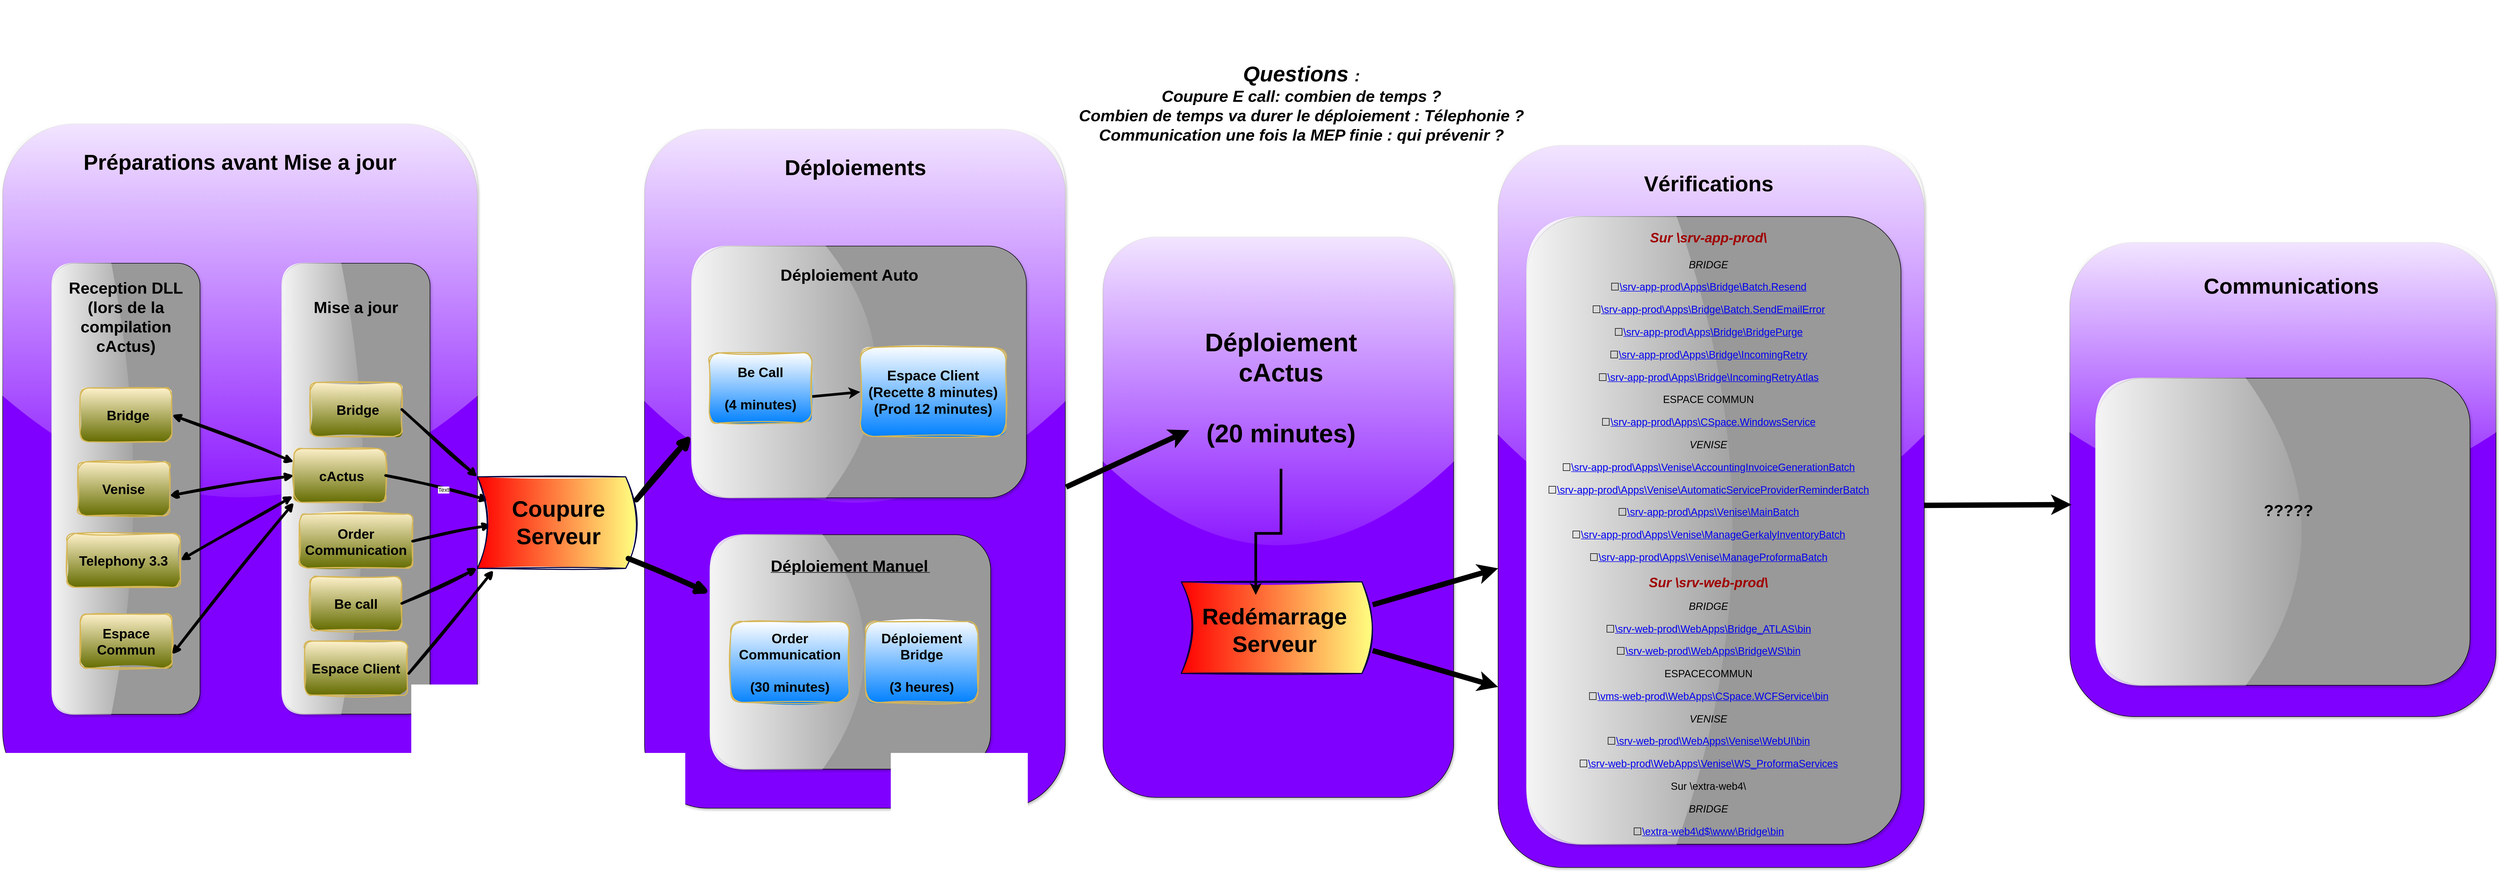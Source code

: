 <mxfile version="21.8.0" type="github">
  <diagram name="Page-1" id="7k1aj2y8sR3ZM2Jb246o">
    <mxGraphModel dx="4924" dy="3243" grid="1" gridSize="10" guides="1" tooltips="1" connect="1" arrows="1" fold="1" page="1" pageScale="1" pageWidth="827" pageHeight="1169" background="#ffffff" math="0" shadow="0">
      <root>
        <mxCell id="0" />
        <mxCell id="1" parent="0" />
        <mxCell id="D4PAs6iwr3IipX_CCxTV-12" value="" style="rounded=1;whiteSpace=wrap;html=1;glass=1;shadow=1;fillColor=#8000ff;fillStyle=auto;" vertex="1" parent="1">
          <mxGeometry x="1290" y="70" width="650" height="1040" as="geometry" />
        </mxCell>
        <mxCell id="R8f2JgNvHEQ_gIDhfDC0-46" value="" style="rounded=1;whiteSpace=wrap;html=1;glass=1;shadow=1;fillColor=#8000ff;fillStyle=auto;" parent="1" vertex="1">
          <mxGeometry x="3082.5" y="80" width="790" height="880" as="geometry" />
        </mxCell>
        <mxCell id="R8f2JgNvHEQ_gIDhfDC0-31" value="" style="rounded=1;whiteSpace=wrap;html=1;glass=1;shadow=1;fillColor=#8000ff;fillStyle=auto;" parent="1" vertex="1">
          <mxGeometry x="440" y="-130" width="780" height="1260" as="geometry" />
        </mxCell>
        <mxCell id="R8f2JgNvHEQ_gIDhfDC0-28" value="" style="rounded=1;whiteSpace=wrap;html=1;glass=1;shadow=1;fillColor=#8000ff;fillStyle=auto;" parent="1" vertex="1">
          <mxGeometry x="-750" y="-140" width="880" height="1260" as="geometry" />
        </mxCell>
        <mxCell id="R8f2JgNvHEQ_gIDhfDC0-17" value="" style="rounded=1;whiteSpace=wrap;html=1;rotation=-90;fillColor=#999999;shadow=1;glass=1;" parent="1" vertex="1">
          <mxGeometry x="604.17" y="580" width="435.05" height="520" as="geometry" />
        </mxCell>
        <mxCell id="R8f2JgNvHEQ_gIDhfDC0-15" value="" style="rounded=1;whiteSpace=wrap;html=1;rotation=-90;fillColor=#999999;shadow=1;glass=1;" parent="1" vertex="1">
          <mxGeometry x="604.17" y="10" width="466.97" height="620.44" as="geometry" />
        </mxCell>
        <mxCell id="R8f2JgNvHEQ_gIDhfDC0-8" value="" style="rounded=1;whiteSpace=wrap;html=1;rotation=-90;fillColor=#999999;shadow=1;glass=1;" parent="1" vertex="1">
          <mxGeometry x="-940" y="400" width="837.18" height="274.38" as="geometry" />
        </mxCell>
        <mxCell id="R8f2JgNvHEQ_gIDhfDC0-7" value="" style="rounded=1;whiteSpace=wrap;html=1;rotation=-90;fillColor=#999999;shadow=1;glass=1;" parent="1" vertex="1">
          <mxGeometry x="-513.4" y="399.81" width="836.8" height="274.38" as="geometry" />
        </mxCell>
        <mxCell id="wenwSTG3TXSl4FGpa-59-1" value="&lt;div style=&quot;font-size: 25px;&quot;&gt;&lt;font style=&quot;font-size: 25px;&quot;&gt;&lt;b&gt;&amp;nbsp;Bridge&lt;/b&gt;&lt;b&gt;&lt;font style=&quot;font-size: 25px;&quot;&gt;&lt;br&gt;&lt;/font&gt;&lt;/b&gt;&lt;/font&gt;&lt;/div&gt;" style="rounded=1;whiteSpace=wrap;html=1;fillColor=#fff2cc;strokeColor=#d6b656;gradientColor=#646c00;sketch=1;curveFitting=1;jiggle=2;shadow=0;strokeWidth=2;" parent="1" vertex="1">
          <mxGeometry x="-180" y="340" width="170" height="100" as="geometry" />
        </mxCell>
        <mxCell id="wenwSTG3TXSl4FGpa-59-3" value="&lt;div style=&quot;font-size: 21px;&quot;&gt;&lt;font size=&quot;1&quot;&gt;&lt;b&gt;&lt;font style=&quot;font-size: 25px;&quot;&gt;&amp;nbsp;cActus&lt;/font&gt;&lt;/b&gt;&lt;/font&gt;&lt;/div&gt;" style="rounded=1;whiteSpace=wrap;html=1;fillColor=#fff2cc;strokeColor=#d6b656;gradientColor=#646c00;sketch=1;curveFitting=1;jiggle=2;shadow=0;strokeWidth=2;" parent="1" vertex="1">
          <mxGeometry x="-210" y="462.5" width="170" height="100" as="geometry" />
        </mxCell>
        <mxCell id="wenwSTG3TXSl4FGpa-59-4" value="" style="endArrow=classic;html=1;rounded=0;exitX=1;exitY=0.5;exitDx=0;exitDy=0;entryX=1;entryY=1;entryDx=0;entryDy=0;sketch=1;curveFitting=1;jiggle=2;shadow=0;strokeWidth=5;" parent="1" source="wenwSTG3TXSl4FGpa-59-1" target="wenwSTG3TXSl4FGpa-59-17" edge="1">
          <mxGeometry width="50" height="50" relative="1" as="geometry">
            <mxPoint x="200" y="670" as="sourcePoint" />
            <mxPoint x="137.98" y="574.98" as="targetPoint" />
          </mxGeometry>
        </mxCell>
        <mxCell id="wenwSTG3TXSl4FGpa-59-5" value="" style="endArrow=classic;html=1;rounded=0;exitX=1;exitY=0.5;exitDx=0;exitDy=0;entryX=0.927;entryY=0.746;entryDx=0;entryDy=0;sketch=1;curveFitting=1;jiggle=2;shadow=0;strokeWidth=5;entryPerimeter=0;" parent="1" source="wenwSTG3TXSl4FGpa-59-3" target="wenwSTG3TXSl4FGpa-59-17" edge="1">
          <mxGeometry width="50" height="50" relative="1" as="geometry">
            <mxPoint x="80" y="540" as="sourcePoint" />
            <mxPoint x="139.0" y="595.0" as="targetPoint" />
          </mxGeometry>
        </mxCell>
        <mxCell id="R8f2JgNvHEQ_gIDhfDC0-33" value="Text" style="edgeLabel;html=1;align=center;verticalAlign=middle;resizable=0;points=[];" parent="wenwSTG3TXSl4FGpa-59-5" vertex="1" connectable="0">
          <mxGeometry x="0.125" y="-1" relative="1" as="geometry">
            <mxPoint x="-1" as="offset" />
          </mxGeometry>
        </mxCell>
        <mxCell id="wenwSTG3TXSl4FGpa-59-7" value="&lt;div style=&quot;font-size: 25px;&quot;&gt;&lt;font style=&quot;font-size: 25px;&quot;&gt;&lt;b&gt;Order Communication&lt;/b&gt; &lt;br&gt;&lt;/font&gt;&lt;/div&gt;" style="rounded=1;whiteSpace=wrap;html=1;fillColor=#fff2cc;strokeColor=#d6b656;gradientColor=#646c00;sketch=1;curveFitting=1;jiggle=2;shadow=0;strokeWidth=2;" parent="1" vertex="1">
          <mxGeometry x="-200" y="584.5" width="210" height="100" as="geometry" />
        </mxCell>
        <mxCell id="wenwSTG3TXSl4FGpa-59-8" value="" style="endArrow=classic;html=1;rounded=0;exitX=1;exitY=0.5;exitDx=0;exitDy=0;entryX=0.911;entryY=0.475;entryDx=0;entryDy=0;sketch=1;curveFitting=1;jiggle=2;shadow=0;strokeWidth=5;entryPerimeter=0;" parent="1" source="wenwSTG3TXSl4FGpa-59-7" target="wenwSTG3TXSl4FGpa-59-17" edge="1">
          <mxGeometry width="50" height="50" relative="1" as="geometry">
            <mxPoint y="650" as="sourcePoint" />
            <mxPoint x="139.0" y="630.0" as="targetPoint" />
          </mxGeometry>
        </mxCell>
        <mxCell id="wenwSTG3TXSl4FGpa-59-9" value="&lt;div style=&quot;font-size: 25px;&quot;&gt;&lt;font style=&quot;font-size: 25px;&quot;&gt;&lt;b&gt;Be call&lt;/b&gt;&lt;br&gt;&lt;/font&gt;&lt;/div&gt;" style="rounded=1;whiteSpace=wrap;html=1;fillColor=#fff2cc;strokeColor=#d6b656;gradientColor=#646c00;sketch=1;curveFitting=1;jiggle=2;shadow=0;strokeWidth=2;" parent="1" vertex="1">
          <mxGeometry x="-180" y="700" width="170" height="100" as="geometry" />
        </mxCell>
        <mxCell id="wenwSTG3TXSl4FGpa-59-10" value="" style="endArrow=classic;html=1;rounded=0;exitX=1;exitY=0.5;exitDx=0;exitDy=0;entryX=1;entryY=0;entryDx=0;entryDy=0;sketch=1;curveFitting=1;jiggle=2;shadow=0;strokeWidth=5;" parent="1" source="wenwSTG3TXSl4FGpa-59-9" target="wenwSTG3TXSl4FGpa-59-17" edge="1">
          <mxGeometry width="50" height="50" relative="1" as="geometry">
            <mxPoint y="700" as="sourcePoint" />
            <mxPoint x="140.02" y="657.02" as="targetPoint" />
          </mxGeometry>
        </mxCell>
        <mxCell id="wenwSTG3TXSl4FGpa-59-11" value="&lt;div style=&quot;font-size: 21px;&quot;&gt;&lt;font size=&quot;1&quot;&gt;&lt;b style=&quot;font-size: 25px;&quot;&gt;Telephony 3.3&lt;/b&gt;&lt;/font&gt;&lt;/div&gt;" style="rounded=1;whiteSpace=wrap;html=1;fillColor=#fff2cc;strokeColor=#d6b656;gradientColor=#646c00;sketch=1;curveFitting=1;jiggle=2;shadow=0;strokeWidth=2;" parent="1" vertex="1">
          <mxGeometry x="-630.71" y="620" width="210" height="100" as="geometry" />
        </mxCell>
        <mxCell id="wenwSTG3TXSl4FGpa-59-13" value="" style="endArrow=classic;startArrow=classic;html=1;rounded=0;exitX=-0.01;exitY=0.884;exitDx=0;exitDy=0;entryX=1;entryY=0.5;entryDx=0;entryDy=0;sketch=1;curveFitting=1;jiggle=2;shadow=0;strokeWidth=5;exitPerimeter=0;" parent="1" source="wenwSTG3TXSl4FGpa-59-3" target="wenwSTG3TXSl4FGpa-59-11" edge="1">
          <mxGeometry width="50" height="50" relative="1" as="geometry">
            <mxPoint x="310" y="600" as="sourcePoint" />
            <mxPoint x="360" y="550" as="targetPoint" />
            <Array as="points" />
          </mxGeometry>
        </mxCell>
        <mxCell id="wenwSTG3TXSl4FGpa-59-14" value="&lt;div style=&quot;font-size: 21px;&quot;&gt;&lt;font size=&quot;1&quot;&gt;&lt;b style=&quot;font-size: 25px;&quot;&gt;Venise&lt;/b&gt;&lt;/font&gt;&lt;/div&gt;" style="rounded=1;whiteSpace=wrap;html=1;fillColor=#fff2cc;strokeColor=#d6b656;gradientColor=#646c00;sketch=1;curveFitting=1;jiggle=2;shadow=0;strokeWidth=2;" parent="1" vertex="1">
          <mxGeometry x="-610.71" y="487.19" width="170" height="100" as="geometry" />
        </mxCell>
        <mxCell id="wenwSTG3TXSl4FGpa-59-17" value="" style="shape=dataStorage;whiteSpace=wrap;html=1;fixedSize=1;rotation=-180;gradientColor=#ff0000;fillColor=#ffff80;gradientDirection=east;sketch=1;curveFitting=1;jiggle=2;shadow=0;strokeWidth=2;strokeColor=#000040;" parent="1" vertex="1">
          <mxGeometry x="130" y="515" width="295" height="170" as="geometry" />
        </mxCell>
        <mxCell id="wenwSTG3TXSl4FGpa-59-18" value="&lt;font style=&quot;font-size: 42px;&quot;&gt;&lt;br&gt;&lt;b&gt;&lt;font style=&quot;font-size: 42px;&quot;&gt;Coupure Serveur&lt;/font&gt;&lt;/b&gt;&lt;br&gt;&lt;br&gt;&lt;/font&gt;" style="text;html=1;strokeColor=none;fillColor=none;align=center;verticalAlign=middle;whiteSpace=wrap;rounded=0;" parent="1" vertex="1">
          <mxGeometry x="190" y="557.5" width="180.62" height="85" as="geometry" />
        </mxCell>
        <mxCell id="R8f2JgNvHEQ_gIDhfDC0-3" value="&lt;b style=&quot;font-size: 30px;&quot;&gt;Mise a jour &lt;br&gt;&lt;/b&gt;" style="text;html=1;strokeColor=none;fillColor=none;align=center;verticalAlign=middle;whiteSpace=wrap;rounded=0;" parent="1" vertex="1">
          <mxGeometry x="-210" y="170" width="230" height="60" as="geometry" />
        </mxCell>
        <mxCell id="R8f2JgNvHEQ_gIDhfDC0-9" value="&lt;font style=&quot;font-size: 30px;&quot;&gt;&lt;b&gt;Reception DLL (lors de la compilation cActus)&lt;/b&gt;&lt;font style=&quot;font-size: 30px;&quot;&gt;&lt;b&gt;&lt;br&gt;&lt;/b&gt;&lt;/font&gt;&lt;/font&gt;" style="text;html=1;strokeColor=none;fillColor=none;align=center;verticalAlign=middle;whiteSpace=wrap;rounded=0;" parent="1" vertex="1">
          <mxGeometry x="-630.71" y="150" width="218.59" height="135" as="geometry" />
        </mxCell>
        <mxCell id="R8f2JgNvHEQ_gIDhfDC0-10" value="" style="endArrow=classic;startArrow=classic;html=1;rounded=0;entryX=0.998;entryY=0.627;entryDx=0;entryDy=0;sketch=1;curveFitting=1;jiggle=2;shadow=0;strokeWidth=5;entryPerimeter=0;exitX=0;exitY=0.5;exitDx=0;exitDy=0;" parent="1" source="wenwSTG3TXSl4FGpa-59-3" target="wenwSTG3TXSl4FGpa-59-14" edge="1">
          <mxGeometry width="50" height="50" relative="1" as="geometry">
            <mxPoint x="-170" y="580" as="sourcePoint" />
            <mxPoint x="-440" y="680" as="targetPoint" />
            <Array as="points" />
          </mxGeometry>
        </mxCell>
        <mxCell id="R8f2JgNvHEQ_gIDhfDC0-12" value="&lt;div style=&quot;font-size: 25px;&quot;&gt;&lt;font style=&quot;font-size: 25px;&quot;&gt;&lt;b&gt;&lt;font style=&quot;font-size: 25px;&quot;&gt;Espace Client &lt;/font&gt;&lt;/b&gt;&lt;br&gt;&lt;/font&gt;&lt;/div&gt;" style="rounded=1;whiteSpace=wrap;html=1;fillColor=#fff2cc;strokeColor=#d6b656;gradientColor=#646c00;sketch=1;curveFitting=1;jiggle=2;shadow=0;strokeWidth=2;" parent="1" vertex="1">
          <mxGeometry x="-190" y="820" width="190" height="100" as="geometry" />
        </mxCell>
        <mxCell id="R8f2JgNvHEQ_gIDhfDC0-13" value="" style="endArrow=classic;html=1;rounded=0;exitX=1.015;exitY=0.599;exitDx=0;exitDy=0;entryX=0.898;entryY=-0.019;entryDx=0;entryDy=0;sketch=1;curveFitting=1;jiggle=2;shadow=0;strokeWidth=5;exitPerimeter=0;entryPerimeter=0;" parent="1" source="R8f2JgNvHEQ_gIDhfDC0-12" target="wenwSTG3TXSl4FGpa-59-17" edge="1">
          <mxGeometry width="50" height="50" relative="1" as="geometry">
            <mxPoint y="760" as="sourcePoint" />
            <mxPoint x="138" y="688" as="targetPoint" />
          </mxGeometry>
        </mxCell>
        <mxCell id="R8f2JgNvHEQ_gIDhfDC0-16" value="&lt;font size=&quot;1&quot;&gt;&lt;b style=&quot;font-size: 30px;&quot;&gt;Déploiement Auto&lt;/b&gt;&lt;/font&gt;&amp;nbsp; " style="text;html=1;strokeColor=none;fillColor=none;align=center;verticalAlign=middle;whiteSpace=wrap;rounded=0;" parent="1" vertex="1">
          <mxGeometry x="593.39" y="110" width="456.6" height="60" as="geometry" />
        </mxCell>
        <mxCell id="R8f2JgNvHEQ_gIDhfDC0-18" value="&lt;u&gt;&lt;font size=&quot;1&quot;&gt;&lt;b style=&quot;font-size: 30px;&quot;&gt;Déploiement Manuel&lt;/b&gt;&lt;/font&gt;&amp;nbsp; &lt;/u&gt;" style="text;html=1;strokeColor=none;fillColor=none;align=center;verticalAlign=middle;whiteSpace=wrap;rounded=0;" parent="1" vertex="1">
          <mxGeometry x="593.39" y="650" width="456.6" height="60" as="geometry" />
        </mxCell>
        <mxCell id="R8f2JgNvHEQ_gIDhfDC0-19" value="" style="endArrow=classic;html=1;rounded=0;exitX=0.051;exitY=0.108;exitDx=0;exitDy=0;entryX=0.75;entryY=0;entryDx=0;entryDy=0;shadow=0;strokeWidth=10;exitPerimeter=0;sketch=1;curveFitting=1;jiggle=2;" parent="1" source="wenwSTG3TXSl4FGpa-59-17" target="R8f2JgNvHEQ_gIDhfDC0-17" edge="1">
          <mxGeometry width="50" height="50" relative="1" as="geometry">
            <mxPoint x="385.63" y="720" as="sourcePoint" />
            <mxPoint x="575.63" y="880" as="targetPoint" />
          </mxGeometry>
        </mxCell>
        <mxCell id="R8f2JgNvHEQ_gIDhfDC0-20" value="" style="endArrow=classic;html=1;rounded=0;exitX=0;exitY=0.75;exitDx=0;exitDy=0;entryX=0.25;entryY=0;entryDx=0;entryDy=0;sketch=1;curveFitting=1;jiggle=2;shadow=0;strokeWidth=10;" parent="1" source="wenwSTG3TXSl4FGpa-59-17" target="R8f2JgNvHEQ_gIDhfDC0-15" edge="1">
          <mxGeometry width="50" height="50" relative="1" as="geometry">
            <mxPoint x="413" y="170" as="sourcePoint" />
            <mxPoint x="602" y="333" as="targetPoint" />
          </mxGeometry>
        </mxCell>
        <mxCell id="R8f2JgNvHEQ_gIDhfDC0-21" value="&lt;div style=&quot;font-size: 25px;&quot;&gt;&lt;font style=&quot;font-size: 25px;&quot;&gt;&lt;b&gt;Déploiement Bridge&lt;/b&gt;&lt;/font&gt;&lt;/div&gt;&lt;div style=&quot;font-size: 25px;&quot;&gt;&lt;font style=&quot;font-size: 25px;&quot;&gt;&lt;b&gt;&lt;br&gt;&lt;/b&gt;&lt;b&gt;&lt;font style=&quot;font-size: 25px;&quot;&gt; &lt;/font&gt;&lt;/b&gt;&lt;/font&gt;&lt;/div&gt;&lt;div style=&quot;font-size: 25px;&quot;&gt;&lt;font style=&quot;font-size: 25px;&quot;&gt;&lt;b&gt;&lt;font style=&quot;font-size: 25px;&quot;&gt;(3 heures)&lt;/font&gt;&lt;/b&gt;&lt;/font&gt;&lt;/div&gt;" style="rounded=1;whiteSpace=wrap;html=1;fillColor=#0080ff;strokeColor=#d6b656;gradientColor=#ffffff;sketch=1;curveFitting=1;jiggle=2;shadow=0;strokeWidth=2;fillStyle=solid;gradientDirection=north;" parent="1" vertex="1">
          <mxGeometry x="850" y="783.7" width="208.08" height="150" as="geometry" />
        </mxCell>
        <mxCell id="R8f2JgNvHEQ_gIDhfDC0-23" value="&lt;div style=&quot;font-size: 25px;&quot;&gt;&lt;font style=&quot;font-size: 25px;&quot;&gt;&lt;b&gt;Order&lt;/b&gt;&lt;/font&gt;&lt;/div&gt;&lt;div style=&quot;font-size: 25px;&quot;&gt;&lt;font style=&quot;font-size: 25px;&quot;&gt;&lt;b&gt;Communication&lt;/b&gt;&lt;/font&gt;&lt;/div&gt;&lt;div style=&quot;font-size: 25px;&quot;&gt;&lt;font style=&quot;font-size: 25px;&quot;&gt;&lt;b&gt;&lt;br&gt;&lt;/b&gt;&lt;b&gt;&lt;font style=&quot;font-size: 25px;&quot;&gt; &lt;/font&gt;&lt;/b&gt;&lt;/font&gt;&lt;/div&gt;&lt;div style=&quot;font-size: 25px;&quot;&gt;&lt;font style=&quot;font-size: 25px;&quot;&gt;&lt;b&gt;&lt;font style=&quot;font-size: 25px;&quot;&gt;(30 minutes)&lt;/font&gt;&lt;/b&gt;&lt;/font&gt;&lt;/div&gt;" style="rounded=1;whiteSpace=wrap;html=1;fillColor=#0080ff;strokeColor=#d6b656;gradientColor=#ffffff;sketch=1;curveFitting=1;jiggle=2;shadow=0;strokeWidth=2;fillStyle=solid;gradientDirection=north;" parent="1" vertex="1">
          <mxGeometry x="600" y="783.7" width="219.22" height="150" as="geometry" />
        </mxCell>
        <mxCell id="R8f2JgNvHEQ_gIDhfDC0-24" value="&lt;div style=&quot;font-size: 25px;&quot;&gt;&lt;font style=&quot;font-size: 25px;&quot;&gt;&lt;b&gt;Be Call&lt;/b&gt;&lt;/font&gt;&lt;/div&gt;&lt;div style=&quot;font-size: 25px;&quot;&gt;&lt;font style=&quot;font-size: 25px;&quot;&gt;&lt;b&gt;&lt;br&gt;&lt;/b&gt;&lt;b&gt;&lt;font style=&quot;font-size: 25px;&quot;&gt; &lt;/font&gt;&lt;/b&gt;&lt;/font&gt;&lt;/div&gt;&lt;div style=&quot;font-size: 25px;&quot;&gt;&lt;font style=&quot;font-size: 25px;&quot;&gt;&lt;b&gt;&lt;font style=&quot;font-size: 25px;&quot;&gt;(4 minutes)&lt;/font&gt;&lt;/b&gt;&lt;/font&gt;&lt;/div&gt;" style="rounded=1;whiteSpace=wrap;html=1;fillColor=#0080ff;strokeColor=#d6b656;gradientColor=#ffffff;sketch=1;curveFitting=1;jiggle=2;shadow=0;strokeWidth=2;fillStyle=solid;gradientDirection=north;" parent="1" vertex="1">
          <mxGeometry x="560" y="285" width="190" height="130" as="geometry" />
        </mxCell>
        <mxCell id="R8f2JgNvHEQ_gIDhfDC0-25" value="&lt;div style=&quot;font-size: 26px;&quot;&gt;&lt;font style=&quot;font-size: 26px;&quot;&gt;&lt;b&gt;Espace Client&lt;/b&gt;&lt;/font&gt;&lt;/div&gt;&lt;div style=&quot;font-size: 26px;&quot;&gt;&lt;font style=&quot;font-size: 26px;&quot;&gt;&lt;b&gt;&lt;font style=&quot;font-size: 26px;&quot;&gt;(Recette 8 minutes)&lt;/font&gt;&lt;/b&gt;&lt;/font&gt;&lt;/div&gt;&lt;div style=&quot;font-size: 26px;&quot;&gt;&lt;font style=&quot;font-size: 26px;&quot;&gt;&lt;b&gt;&lt;font style=&quot;font-size: 26px;&quot;&gt;(Prod 12 minutes)&lt;/font&gt;&lt;/b&gt;&lt;/font&gt;&lt;/div&gt;" style="rounded=1;whiteSpace=wrap;html=1;fillColor=#0080ff;strokeColor=#d6b656;gradientColor=#ffffff;sketch=1;curveFitting=1;jiggle=2;shadow=0;strokeWidth=2;fillStyle=solid;gradientDirection=north;" parent="1" vertex="1">
          <mxGeometry x="840" y="275" width="270" height="165" as="geometry" />
        </mxCell>
        <mxCell id="R8f2JgNvHEQ_gIDhfDC0-29" value="&lt;b&gt;&lt;font style=&quot;font-size: 40px;&quot;&gt;Préparations avant Mise a jour&lt;/font&gt;&lt;/b&gt;" style="text;html=1;strokeColor=none;fillColor=none;align=center;verticalAlign=middle;whiteSpace=wrap;rounded=0;" parent="1" vertex="1">
          <mxGeometry x="-660" y="-140" width="700" height="140" as="geometry" />
        </mxCell>
        <mxCell id="R8f2JgNvHEQ_gIDhfDC0-32" value="&lt;div&gt;&lt;b&gt;&lt;font style=&quot;font-size: 40px;&quot;&gt;Déploiements&lt;/font&gt;&lt;/b&gt;&lt;/div&gt;" style="text;html=1;strokeColor=none;fillColor=none;align=center;verticalAlign=middle;whiteSpace=wrap;rounded=0;" parent="1" vertex="1">
          <mxGeometry x="481.21" y="-130" width="700" height="140" as="geometry" />
        </mxCell>
        <mxCell id="R8f2JgNvHEQ_gIDhfDC0-34" value="" style="rounded=1;whiteSpace=wrap;html=1;glass=1;shadow=1;fillColor=#8000ff;fillStyle=auto;" parent="1" vertex="1">
          <mxGeometry x="2022.5" y="-100" width="790" height="1340" as="geometry" />
        </mxCell>
        <mxCell id="R8f2JgNvHEQ_gIDhfDC0-35" value="&lt;div&gt;&lt;b&gt;&lt;font style=&quot;font-size: 40px;&quot;&gt;Vérifications&lt;/font&gt;&lt;/b&gt;&lt;/div&gt;" style="text;html=1;strokeColor=none;fillColor=none;align=center;verticalAlign=middle;whiteSpace=wrap;rounded=0;" parent="1" vertex="1">
          <mxGeometry x="2062.5" y="-100" width="700" height="140" as="geometry" />
        </mxCell>
        <mxCell id="R8f2JgNvHEQ_gIDhfDC0-37" value="" style="rounded=1;whiteSpace=wrap;html=1;rotation=-90;fillColor=#999999;shadow=1;glass=1;" parent="1" vertex="1">
          <mxGeometry x="1840" y="267.5" width="1165" height="693.7" as="geometry" />
        </mxCell>
        <mxCell id="R8f2JgNvHEQ_gIDhfDC0-36" value="&lt;p align=&quot;center&quot; style=&quot;font-size: 25px;&quot;&gt;&lt;font color=&quot;#a00000&quot;&gt;&lt;b&gt;&lt;font style=&quot;font-size: 25px;&quot;&gt;&lt;i&gt;&lt;font style=&quot;font-size: 25px;&quot;&gt;Sur \\srv-app-prod\&lt;/font&gt;&lt;/i&gt;&lt;/font&gt;&lt;/b&gt;&lt;/font&gt;&lt;/p&gt;&lt;p align=&quot;center&quot; style=&quot;font-size: 19px;&quot;&gt;&lt;font style=&quot;font-size: 19px;&quot;&gt;&lt;span lang=&quot;EN-GB&quot;&gt;&lt;i&gt;BRIDGE&lt;/i&gt;&lt;/span&gt;&lt;/font&gt;&lt;/p&gt;&lt;p align=&quot;center&quot; style=&quot;font-size: 19px;&quot;&gt;&lt;font style=&quot;font-size: 19px;&quot;&gt;&lt;font style=&quot;font-size: 19px;&quot;&gt;&lt;span lang=&quot;EN-GB&quot;&gt;&lt;span lang=&quot;FR&quot;&gt;☐&lt;/span&gt;&lt;/span&gt;&lt;a&gt;&lt;span lang=&quot;EN-GB&quot;&gt;\\srv-app-prod\Apps\Bridge\Batch.Resend&lt;/span&gt;&lt;/a&gt;&lt;/font&gt;&lt;/font&gt;&lt;/p&gt;&lt;p align=&quot;center&quot; style=&quot;font-size: 19px;&quot;&gt;&lt;font style=&quot;font-size: 19px;&quot;&gt;&lt;font style=&quot;font-size: 19px;&quot;&gt;&lt;span lang=&quot;EN-GB&quot;&gt;&lt;span lang=&quot;FR&quot;&gt;☐&lt;/span&gt;&lt;/span&gt;&lt;a&gt;&lt;span lang=&quot;EN-GB&quot;&gt;\\srv-app-prod\Apps\Bridge\Batch.SendEmailError&lt;/span&gt;&lt;/a&gt;&lt;/font&gt;&lt;/font&gt;&lt;/p&gt;&lt;p align=&quot;center&quot; style=&quot;font-size: 19px;&quot;&gt;&lt;font style=&quot;font-size: 19px;&quot;&gt;&lt;font style=&quot;font-size: 19px;&quot;&gt;&lt;span lang=&quot;EN-GB&quot;&gt;&lt;span lang=&quot;FR&quot;&gt;☐&lt;/span&gt;&lt;/span&gt;&lt;a&gt;&lt;span lang=&quot;EN-GB&quot;&gt;\\srv-app-prod\Apps\Bridge\BridgePurge&lt;/span&gt;&lt;/a&gt;&lt;/font&gt;&lt;/font&gt;&lt;/p&gt;&lt;p align=&quot;center&quot; style=&quot;font-size: 19px;&quot;&gt;&lt;font style=&quot;font-size: 19px;&quot;&gt;&lt;font style=&quot;font-size: 19px;&quot;&gt;&lt;span lang=&quot;EN-GB&quot;&gt;&lt;span lang=&quot;FR&quot;&gt;☐&lt;/span&gt;&lt;/span&gt;&lt;a&gt;&lt;span lang=&quot;EN-GB&quot;&gt;\\srv-app-prod\Apps\Bridge\IncomingRetry&lt;/span&gt;&lt;/a&gt;&lt;/font&gt;&lt;/font&gt;&lt;/p&gt;&lt;p align=&quot;center&quot; style=&quot;font-size: 19px;&quot;&gt;&lt;font style=&quot;font-size: 19px;&quot;&gt;&lt;font style=&quot;font-size: 19px;&quot;&gt;&lt;span lang=&quot;EN-GB&quot;&gt;&lt;span lang=&quot;FR&quot;&gt;☐&lt;/span&gt;&lt;/span&gt;&lt;a&gt;&lt;span lang=&quot;EN-GB&quot;&gt;\\srv-app-prod\Apps\Bridge\IncomingRetryAtlas&lt;/span&gt;&lt;/a&gt;&lt;/font&gt;&lt;/font&gt;&lt;/p&gt;&lt;p align=&quot;center&quot; style=&quot;font-size: 19px;&quot;&gt;&lt;font style=&quot;font-size: 19px;&quot;&gt;&lt;font style=&quot;font-size: 19px;&quot;&gt;&lt;span lang=&quot;EN-GB&quot;&gt;ESPACE COMMUN&lt;/span&gt;&lt;/font&gt;&lt;/font&gt;&lt;/p&gt;&lt;p align=&quot;center&quot; style=&quot;font-size: 19px;&quot;&gt;&lt;font style=&quot;font-size: 19px;&quot;&gt;&lt;font style=&quot;font-size: 19px;&quot;&gt;&lt;span lang=&quot;EN-GB&quot;&gt;&lt;span lang=&quot;FR&quot;&gt;☐&lt;/span&gt;&lt;/span&gt;&lt;a&gt;&lt;span lang=&quot;EN-GB&quot;&gt;\\srv-app-prod\Apps\CSpace.WindowsService&lt;/span&gt;&lt;/a&gt;&lt;/font&gt;&lt;/font&gt;&lt;/p&gt;&lt;p align=&quot;center&quot; style=&quot;font-size: 19px;&quot;&gt;&lt;font style=&quot;font-size: 19px;&quot;&gt;&lt;span lang=&quot;EN-GB&quot;&gt;&lt;i&gt;VENISE&lt;/i&gt;&lt;/span&gt;&lt;/font&gt;&lt;/p&gt;&lt;p align=&quot;center&quot; style=&quot;font-size: 19px;&quot;&gt;&lt;font style=&quot;font-size: 19px;&quot;&gt;&lt;font style=&quot;font-size: 19px;&quot;&gt;&lt;span lang=&quot;EN-GB&quot;&gt;&lt;span lang=&quot;FR&quot;&gt;☐&lt;/span&gt;&lt;/span&gt;&lt;a&gt;&lt;span lang=&quot;EN-GB&quot;&gt;\\srv-app-prod\Apps\Venise\AccountingInvoiceGenerationBatch&lt;/span&gt;&lt;/a&gt;&lt;/font&gt;&lt;/font&gt;&lt;/p&gt;&lt;p align=&quot;center&quot; style=&quot;font-size: 19px;&quot;&gt;&lt;font style=&quot;font-size: 19px;&quot;&gt;&lt;font style=&quot;font-size: 19px;&quot;&gt;&lt;span lang=&quot;EN-GB&quot;&gt;&lt;span lang=&quot;FR&quot;&gt;☐&lt;/span&gt;&lt;/span&gt;&lt;a&gt;&lt;span lang=&quot;EN-GB&quot;&gt;\\srv-app-prod\Apps\Venise\AutomaticServiceProviderReminderBatch&lt;/span&gt;&lt;/a&gt;&lt;/font&gt;&lt;/font&gt;&lt;/p&gt;&lt;p align=&quot;center&quot; style=&quot;font-size: 19px;&quot;&gt;&lt;font style=&quot;font-size: 19px;&quot;&gt;&lt;font style=&quot;font-size: 19px;&quot;&gt;&lt;span lang=&quot;EN-GB&quot;&gt;&lt;span lang=&quot;FR&quot;&gt;☐&lt;/span&gt;&lt;/span&gt;&lt;a&gt;&lt;span lang=&quot;EN-GB&quot;&gt;\\srv-app-prod\Apps\Venise\MainBatch&lt;/span&gt;&lt;/a&gt;&lt;/font&gt;&lt;/font&gt;&lt;/p&gt;&lt;p align=&quot;center&quot; style=&quot;font-size: 19px;&quot;&gt;&lt;font style=&quot;font-size: 19px;&quot;&gt;&lt;font style=&quot;font-size: 19px;&quot;&gt;&lt;span lang=&quot;EN-GB&quot;&gt;&lt;span lang=&quot;FR&quot;&gt;☐&lt;/span&gt;&lt;/span&gt;&lt;a&gt;&lt;span lang=&quot;EN-GB&quot;&gt;\\srv-app-prod\Apps\Venise\ManageGerkalyInventoryBatch&lt;/span&gt;&lt;/a&gt;&lt;/font&gt;&lt;/font&gt;&lt;/p&gt;&lt;p align=&quot;center&quot; style=&quot;font-size: 19px;&quot;&gt;&lt;font style=&quot;font-size: 19px;&quot;&gt;&lt;font style=&quot;font-size: 19px;&quot;&gt;&lt;span lang=&quot;EN-GB&quot;&gt;&lt;span lang=&quot;FR&quot;&gt;☐&lt;/span&gt;&lt;/span&gt;&lt;a&gt;&lt;span lang=&quot;EN-GB&quot;&gt;\\srv-app-prod\Apps\Venise\ManageProformaBatch&lt;/span&gt;&lt;/a&gt;&lt;/font&gt;&lt;/font&gt;&lt;/p&gt;&lt;p align=&quot;center&quot; style=&quot;font-size: 19px;&quot;&gt;&lt;font color=&quot;#a00000&quot;&gt;&lt;b&gt;&lt;font size=&quot;1&quot;&gt;&lt;i&gt;&lt;font&gt;&lt;font&gt;&lt;span style=&quot;font-size: 25px;&quot; lang=&quot;EN-GB&quot;&gt;Sur \\srv-web-prod\&lt;/span&gt;&lt;/font&gt;&lt;/font&gt;&lt;/i&gt;&lt;/font&gt;&lt;/b&gt;&lt;/font&gt;&lt;/p&gt;&lt;p align=&quot;center&quot; style=&quot;font-size: 19px;&quot;&gt;&lt;font style=&quot;font-size: 19px;&quot;&gt;&lt;span lang=&quot;EN-GB&quot;&gt;&lt;i&gt;BRIDGE&lt;/i&gt;&lt;/span&gt;&lt;/font&gt;&lt;/p&gt;&lt;p align=&quot;center&quot; style=&quot;font-size: 19px;&quot;&gt;&lt;font style=&quot;font-size: 19px;&quot;&gt;&lt;font style=&quot;font-size: 19px;&quot;&gt;&lt;span lang=&quot;EN-GB&quot;&gt;&lt;span lang=&quot;FR&quot;&gt;☐&lt;/span&gt;&lt;/span&gt;&lt;a&gt;&lt;span lang=&quot;EN-GB&quot;&gt;\\srv-web-prod\WebApps\Bridge_ATLAS\bin&lt;/span&gt;&lt;/a&gt;&lt;/font&gt;&lt;/font&gt;&lt;/p&gt;&lt;p align=&quot;center&quot; style=&quot;font-size: 19px;&quot;&gt;&lt;font style=&quot;font-size: 19px;&quot;&gt;&lt;font style=&quot;font-size: 19px;&quot;&gt;&lt;span lang=&quot;EN-GB&quot;&gt;&lt;span lang=&quot;FR&quot;&gt;☐&lt;/span&gt;&lt;/span&gt;&lt;a&gt;&lt;span lang=&quot;EN-GB&quot;&gt;\\srv-web-prod\WebApps\BridgeWS\bin&lt;/span&gt;&lt;/a&gt;&lt;/font&gt;&lt;/font&gt;&lt;/p&gt;&lt;p align=&quot;center&quot; style=&quot;font-size: 19px;&quot;&gt;&lt;font style=&quot;font-size: 19px;&quot;&gt;&lt;font style=&quot;font-size: 19px;&quot;&gt;&lt;span lang=&quot;EN-GB&quot;&gt;ESPACECOMMUN&lt;/span&gt;&lt;/font&gt;&lt;/font&gt;&lt;/p&gt;&lt;p align=&quot;center&quot; style=&quot;font-size: 19px;&quot;&gt;&lt;font style=&quot;font-size: 19px;&quot;&gt;&lt;font style=&quot;font-size: 19px;&quot;&gt;&lt;span lang=&quot;EN-GB&quot;&gt;&lt;span lang=&quot;FR&quot;&gt;☐&lt;/span&gt;&lt;/span&gt;&lt;a&gt;&lt;span lang=&quot;EN-GB&quot;&gt;\\vms-web-prod\WebApps\CSpace.WCFService\bin&lt;/span&gt;&lt;/a&gt;&lt;/font&gt;&lt;/font&gt;&lt;/p&gt;&lt;p align=&quot;center&quot; style=&quot;font-size: 19px;&quot;&gt;&lt;font style=&quot;font-size: 19px;&quot;&gt;&lt;span lang=&quot;EN-GB&quot;&gt;&lt;i&gt;VENISE&lt;/i&gt;&lt;/span&gt;&lt;/font&gt;&lt;/p&gt;&lt;p align=&quot;center&quot; style=&quot;font-size: 19px;&quot;&gt;&lt;font style=&quot;font-size: 19px;&quot;&gt;&lt;font style=&quot;font-size: 19px;&quot;&gt;&lt;span lang=&quot;EN-GB&quot;&gt;&lt;span lang=&quot;FR&quot;&gt;☐&lt;/span&gt;&lt;/span&gt;&lt;a&gt;&lt;span lang=&quot;EN-GB&quot;&gt;\\srv-web-prod\WebApps\Venise\WebUI\bin&lt;/span&gt;&lt;/a&gt;&lt;/font&gt;&lt;/font&gt;&lt;/p&gt;&lt;p align=&quot;center&quot; style=&quot;font-size: 19px;&quot;&gt;&lt;font style=&quot;font-size: 19px;&quot;&gt;&lt;font style=&quot;font-size: 19px;&quot;&gt;&lt;span lang=&quot;EN-GB&quot;&gt;&lt;span lang=&quot;FR&quot;&gt;☐&lt;/span&gt;&lt;/span&gt;&lt;a&gt;&lt;span lang=&quot;EN-GB&quot;&gt;\\srv-web-prod\WebApps\Venise\WS_ProformaServices&lt;/span&gt;&lt;/a&gt;&lt;/font&gt;&lt;/font&gt;&lt;/p&gt;&lt;p align=&quot;center&quot; style=&quot;font-size: 19px;&quot;&gt;&lt;font style=&quot;font-size: 19px;&quot;&gt;&lt;font style=&quot;font-size: 19px;&quot;&gt;&lt;span lang=&quot;EN-GB&quot;&gt;Sur \\extra-web4\&lt;/span&gt;&lt;/font&gt;&lt;/font&gt;&lt;/p&gt;&lt;p align=&quot;center&quot; style=&quot;font-size: 19px;&quot;&gt;&lt;font style=&quot;font-size: 19px;&quot;&gt;&lt;span lang=&quot;EN-GB&quot;&gt;&lt;i&gt;BRIDGE&lt;/i&gt;&lt;/span&gt;&lt;/font&gt;&lt;/p&gt;&lt;p align=&quot;center&quot; style=&quot;font-size: 19px;&quot;&gt;&lt;font style=&quot;font-size: 19px;&quot;&gt;&lt;font style=&quot;font-size: 19px;&quot;&gt;&lt;span lang=&quot;EN-GB&quot;&gt;&lt;span lang=&quot;FR&quot;&gt;☐&lt;/span&gt;&lt;/span&gt;&lt;a&gt;&lt;span lang=&quot;EN-GB&quot;&gt;\\extra-web4\d$\www\Bridge\bin&lt;/span&gt;&lt;/a&gt;&lt;/font&gt;&lt;/font&gt;&lt;/p&gt;" style="text;html=1;strokeColor=none;fillColor=none;align=center;verticalAlign=middle;whiteSpace=wrap;rounded=0;" parent="1" vertex="1">
          <mxGeometry x="2105" y="173.42" width="615" height="886.85" as="geometry" />
        </mxCell>
        <mxCell id="R8f2JgNvHEQ_gIDhfDC0-40" value="" style="endArrow=classic;html=1;rounded=0;strokeWidth=10;exitX=0;exitY=0.75;exitDx=0;exitDy=0;" parent="1" source="R8f2JgNvHEQ_gIDhfDC0-41" target="R8f2JgNvHEQ_gIDhfDC0-34" edge="1">
          <mxGeometry width="50" height="50" relative="1" as="geometry">
            <mxPoint x="1270" y="815" as="sourcePoint" />
            <mxPoint x="1430" y="751" as="targetPoint" />
          </mxGeometry>
        </mxCell>
        <mxCell id="R8f2JgNvHEQ_gIDhfDC0-41" value="" style="shape=dataStorage;whiteSpace=wrap;html=1;fixedSize=1;rotation=-180;gradientColor=#ff0000;fillColor=#ffff80;gradientDirection=east;shadow=0;strokeWidth=2;strokeColor=#000040;sketch=1;curveFitting=1;jiggle=2;" parent="1" vertex="1">
          <mxGeometry x="1435" y="710" width="355" height="170" as="geometry" />
        </mxCell>
        <mxCell id="R8f2JgNvHEQ_gIDhfDC0-42" value="&lt;font style=&quot;font-size: 42px;&quot;&gt;&lt;br&gt;&lt;/font&gt;&lt;div align=&quot;center&quot;&gt;&lt;font style=&quot;font-size: 42px;&quot;&gt;&lt;b&gt;&lt;font style=&quot;font-size: 42px;&quot;&gt;Redémarrage Serveur&lt;/font&gt;&lt;/b&gt;&lt;/font&gt;&lt;br&gt;&lt;/div&gt;&lt;font style=&quot;font-size: 42px;&quot;&gt;&lt;br&gt;&lt;/font&gt;" style="text;html=1;strokeColor=none;fillColor=none;align=center;verticalAlign=middle;whiteSpace=wrap;rounded=0;" parent="1" vertex="1">
          <mxGeometry x="1442.5" y="740" width="330" height="120" as="geometry" />
        </mxCell>
        <mxCell id="R8f2JgNvHEQ_gIDhfDC0-44" value="" style="endArrow=classic;html=1;rounded=0;strokeWidth=10;entryX=0;entryY=0.75;entryDx=0;entryDy=0;exitX=0;exitY=0.25;exitDx=0;exitDy=0;" parent="1" source="R8f2JgNvHEQ_gIDhfDC0-41" target="R8f2JgNvHEQ_gIDhfDC0-34" edge="1">
          <mxGeometry width="50" height="50" relative="1" as="geometry">
            <mxPoint x="1715" y="558" as="sourcePoint" />
            <mxPoint x="1861" y="468" as="targetPoint" />
          </mxGeometry>
        </mxCell>
        <mxCell id="R8f2JgNvHEQ_gIDhfDC0-45" value="&lt;div&gt;&lt;b&gt;&lt;font style=&quot;font-size: 40px;&quot;&gt;Communications&lt;/font&gt;&lt;/b&gt;&lt;/div&gt;" style="text;html=1;strokeColor=none;fillColor=none;align=center;verticalAlign=middle;whiteSpace=wrap;rounded=0;" parent="1" vertex="1">
          <mxGeometry x="3142.5" y="90" width="700" height="140" as="geometry" />
        </mxCell>
        <mxCell id="R8f2JgNvHEQ_gIDhfDC0-47" value="" style="endArrow=classic;html=1;rounded=0;strokeWidth=10;entryX=0.004;entryY=0.553;entryDx=0;entryDy=0;entryPerimeter=0;" parent="1" source="R8f2JgNvHEQ_gIDhfDC0-34" target="R8f2JgNvHEQ_gIDhfDC0-46" edge="1">
          <mxGeometry width="50" height="50" relative="1" as="geometry">
            <mxPoint x="2812.5" y="261" as="sourcePoint" />
            <mxPoint x="2972.5" y="330" as="targetPoint" />
            <Array as="points" />
          </mxGeometry>
        </mxCell>
        <mxCell id="R8f2JgNvHEQ_gIDhfDC0-49" value="" style="rounded=1;whiteSpace=wrap;html=1;rotation=-90;fillColor=#999999;shadow=1;glass=1;" parent="1" vertex="1">
          <mxGeometry x="3192.5" y="270" width="570" height="693.7" as="geometry" />
        </mxCell>
        <mxCell id="R8f2JgNvHEQ_gIDhfDC0-50" value="&lt;font size=&quot;1&quot;&gt;&lt;b style=&quot;font-size: 30px;&quot;&gt;?????&lt;/b&gt;&lt;/font&gt;" style="text;html=1;strokeColor=none;fillColor=none;align=center;verticalAlign=middle;whiteSpace=wrap;rounded=0;" parent="1" vertex="1">
          <mxGeometry x="3422.5" y="527.19" width="130" height="100" as="geometry" />
        </mxCell>
        <mxCell id="D4PAs6iwr3IipX_CCxTV-2" value="&lt;div style=&quot;font-size: 30px;&quot;&gt;&lt;i&gt;&lt;b&gt;&lt;font style=&quot;font-size: 40px;&quot;&gt;Questions &lt;/font&gt;&lt;font style=&quot;font-size: 30px;&quot;&gt;:&lt;/font&gt;&lt;/b&gt;&lt;/i&gt;&lt;/div&gt;&lt;div style=&quot;font-size: 30px;&quot;&gt;&lt;i&gt;&lt;b&gt;&lt;font style=&quot;font-size: 30px;&quot;&gt;Coupure E call: combien de temps ?&lt;/font&gt;&lt;/b&gt;&lt;/i&gt;&lt;/div&gt;&lt;div style=&quot;font-size: 30px;&quot;&gt;&lt;i&gt;&lt;b&gt;&lt;font style=&quot;font-size: 30px;&quot;&gt;Combien de temps va durer le déploiement : Télephonie ?&lt;/font&gt;&lt;/b&gt;&lt;/i&gt;&lt;/div&gt;&lt;div style=&quot;font-size: 30px;&quot;&gt;&lt;i&gt;&lt;b&gt;&lt;font style=&quot;font-size: 30px;&quot;&gt;Communication une fois la MEP finie : qui prévenir ?&lt;font style=&quot;font-size: 30px;&quot;&gt;&lt;br&gt;&lt;/font&gt;&lt;/font&gt;&lt;/b&gt;&lt;/i&gt;&lt;/div&gt;" style="text;html=1;strokeColor=none;fillColor=none;align=center;verticalAlign=middle;whiteSpace=wrap;rounded=0;" vertex="1" parent="1">
          <mxGeometry x="1058.08" y="-370" width="1200" height="380" as="geometry" />
        </mxCell>
        <mxCell id="D4PAs6iwr3IipX_CCxTV-3" value="&lt;div style=&quot;font-size: 25px;&quot;&gt;&lt;font style=&quot;font-size: 25px;&quot;&gt;&lt;b&gt;&amp;nbsp;Bridge&lt;/b&gt;&lt;b&gt;&lt;font style=&quot;font-size: 25px;&quot;&gt;&lt;br&gt;&lt;/font&gt;&lt;/b&gt;&lt;/font&gt;&lt;/div&gt;" style="rounded=1;whiteSpace=wrap;html=1;fillColor=#fff2cc;strokeColor=#d6b656;gradientColor=#646c00;sketch=1;curveFitting=1;jiggle=2;shadow=0;strokeWidth=2;" vertex="1" parent="1">
          <mxGeometry x="-606.41" y="350" width="170" height="100" as="geometry" />
        </mxCell>
        <mxCell id="D4PAs6iwr3IipX_CCxTV-5" value="" style="endArrow=classic;startArrow=classic;html=1;rounded=0;exitX=0;exitY=0.25;exitDx=0;exitDy=0;entryX=1;entryY=0.5;entryDx=0;entryDy=0;sketch=1;curveFitting=1;jiggle=2;shadow=0;strokeWidth=5;" edge="1" parent="1" source="wenwSTG3TXSl4FGpa-59-3" target="D4PAs6iwr3IipX_CCxTV-3">
          <mxGeometry width="50" height="50" relative="1" as="geometry">
            <mxPoint x="-175" y="508" as="sourcePoint" />
            <mxPoint x="-431" y="543" as="targetPoint" />
            <Array as="points" />
          </mxGeometry>
        </mxCell>
        <mxCell id="D4PAs6iwr3IipX_CCxTV-6" value="&lt;div style=&quot;font-size: 25px;&quot;&gt;&lt;font style=&quot;font-size: 25px;&quot;&gt;&lt;b&gt;Espace Commun&lt;/b&gt;&lt;br&gt;&lt;/font&gt;&lt;/div&gt;" style="rounded=1;whiteSpace=wrap;html=1;fillColor=#fff2cc;strokeColor=#d6b656;gradientColor=#646c00;sketch=1;curveFitting=1;jiggle=2;shadow=0;strokeWidth=2;" vertex="1" parent="1">
          <mxGeometry x="-606.41" y="770" width="170" height="100" as="geometry" />
        </mxCell>
        <mxCell id="D4PAs6iwr3IipX_CCxTV-7" value="" style="endArrow=classic;startArrow=classic;html=1;rounded=0;exitX=0;exitY=1;exitDx=0;exitDy=0;entryX=1;entryY=0.75;entryDx=0;entryDy=0;sketch=1;curveFitting=1;jiggle=2;shadow=0;strokeWidth=5;" edge="1" parent="1" source="wenwSTG3TXSl4FGpa-59-3" target="D4PAs6iwr3IipX_CCxTV-6">
          <mxGeometry width="50" height="50" relative="1" as="geometry">
            <mxPoint x="-172" y="558" as="sourcePoint" />
            <mxPoint x="-411" y="680" as="targetPoint" />
            <Array as="points" />
          </mxGeometry>
        </mxCell>
        <mxCell id="D4PAs6iwr3IipX_CCxTV-11" value="" style="endArrow=classic;html=1;rounded=0;entryX=0;entryY=0.5;entryDx=0;entryDy=0;exitX=1.005;exitY=0.623;exitDx=0;exitDy=0;exitPerimeter=0;strokeWidth=5;" edge="1" parent="1" source="R8f2JgNvHEQ_gIDhfDC0-24" target="R8f2JgNvHEQ_gIDhfDC0-25">
          <mxGeometry width="50" height="50" relative="1" as="geometry">
            <mxPoint x="780.77" y="310" as="sourcePoint" />
            <mxPoint x="830.77" y="260" as="targetPoint" />
          </mxGeometry>
        </mxCell>
        <mxCell id="D4PAs6iwr3IipX_CCxTV-13" value="&lt;div style=&quot;font-size: 47px;&quot;&gt;&lt;font style=&quot;font-size: 47px;&quot;&gt;&lt;b&gt;&lt;font style=&quot;font-size: 47px;&quot;&gt;Déploiement cActus&lt;/font&gt;&lt;/b&gt;&lt;/font&gt;&lt;/div&gt;&lt;div style=&quot;font-size: 47px;&quot;&gt;&lt;font style=&quot;font-size: 47px;&quot;&gt;&lt;b&gt;&lt;font style=&quot;font-size: 47px;&quot;&gt;&lt;br&gt;&lt;font style=&quot;font-size: 47px;&quot;&gt; &lt;/font&gt;&lt;/font&gt;&lt;/b&gt;&lt;/font&gt;&lt;/div&gt;&lt;div style=&quot;font-size: 47px;&quot;&gt;&lt;font style=&quot;font-size: 47px;&quot;&gt;&lt;b&gt;&lt;font style=&quot;font-size: 47px;&quot;&gt;&lt;font style=&quot;font-size: 47px;&quot;&gt;(20 minutes)&lt;/font&gt;&lt;/font&gt;&lt;/b&gt;&lt;/font&gt;&lt;/div&gt;" style="text;html=1;strokeColor=none;fillColor=none;align=center;verticalAlign=middle;whiteSpace=wrap;rounded=0;" vertex="1" parent="1">
          <mxGeometry x="1450" y="200" width="340" height="300" as="geometry" />
        </mxCell>
        <mxCell id="D4PAs6iwr3IipX_CCxTV-15" value="" style="endArrow=classic;html=1;rounded=0;strokeWidth=10;exitX=1.002;exitY=0.527;exitDx=0;exitDy=0;exitPerimeter=0;" edge="1" parent="1" source="R8f2JgNvHEQ_gIDhfDC0-31" target="D4PAs6iwr3IipX_CCxTV-13">
          <mxGeometry width="50" height="50" relative="1" as="geometry">
            <mxPoint x="1130" y="800" as="sourcePoint" />
            <mxPoint x="1180" y="750" as="targetPoint" />
          </mxGeometry>
        </mxCell>
        <mxCell id="D4PAs6iwr3IipX_CCxTV-17" style="edgeStyle=orthogonalEdgeStyle;rounded=0;orthogonalLoop=1;jettySize=auto;html=1;entryX=0.396;entryY=-0.049;entryDx=0;entryDy=0;entryPerimeter=0;strokeWidth=5;" edge="1" parent="1" source="D4PAs6iwr3IipX_CCxTV-13" target="R8f2JgNvHEQ_gIDhfDC0-42">
          <mxGeometry relative="1" as="geometry" />
        </mxCell>
      </root>
    </mxGraphModel>
  </diagram>
</mxfile>
